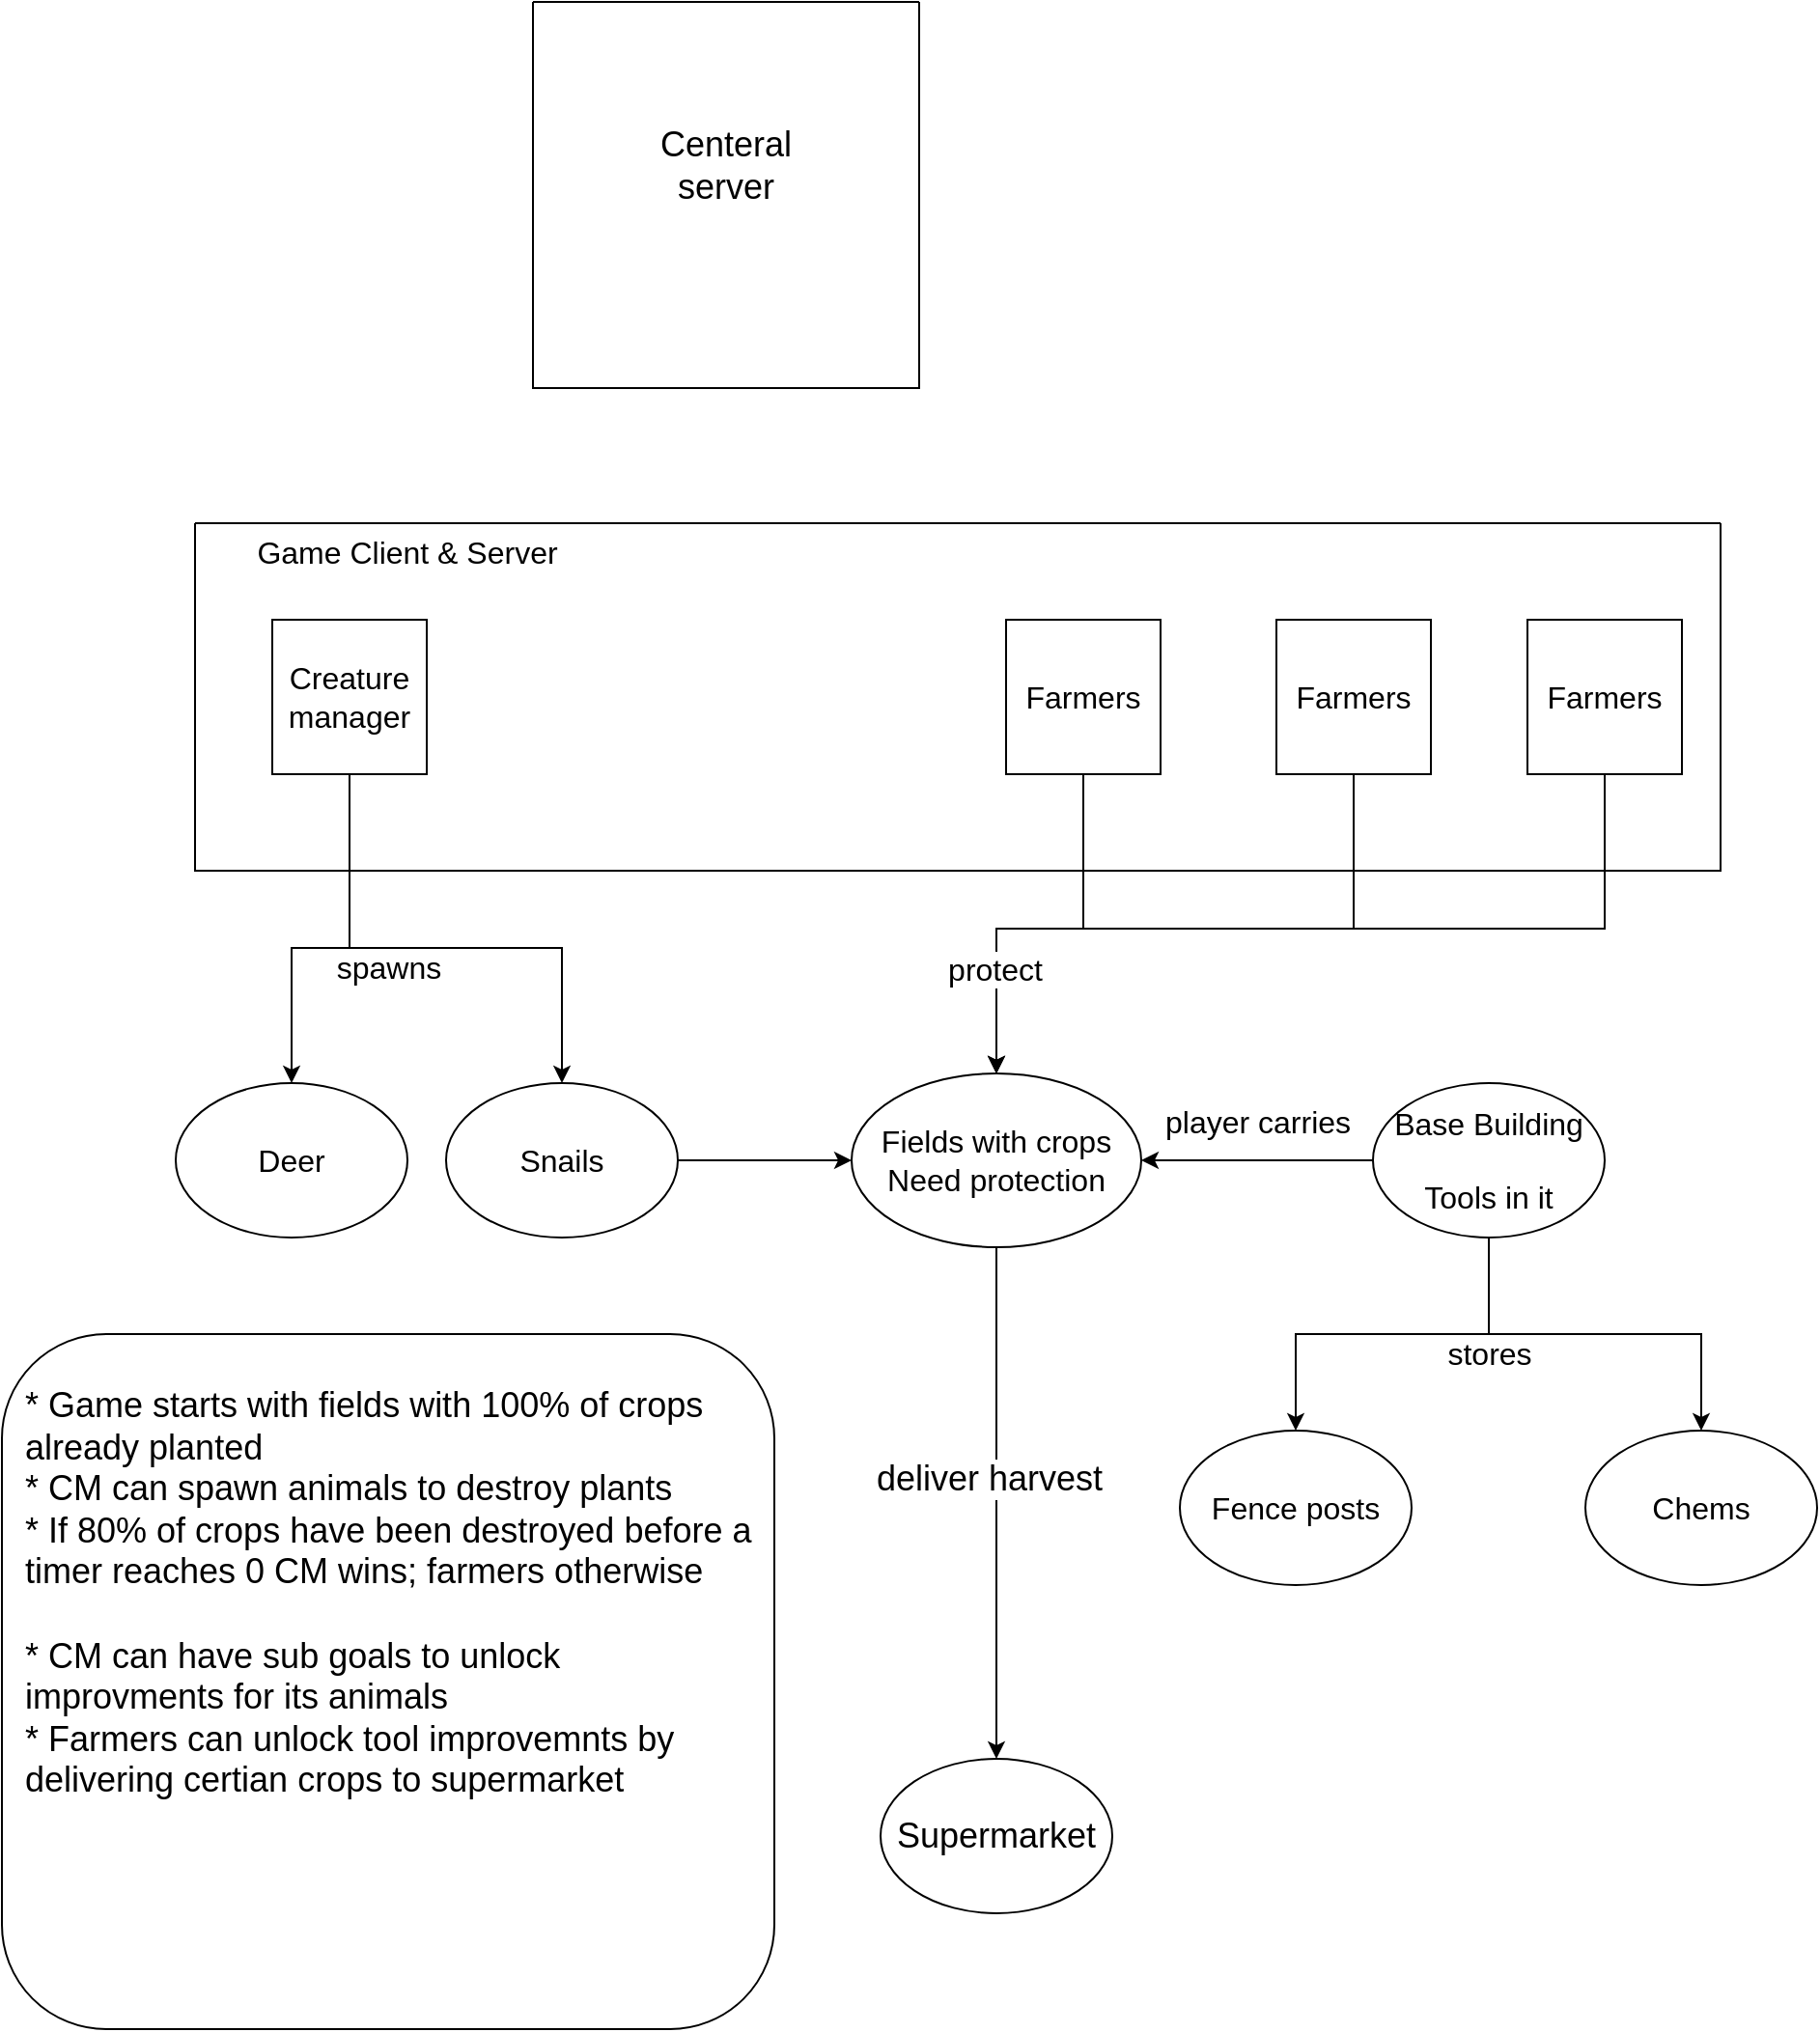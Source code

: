 <mxfile version="17.1.1" type="github">
  <diagram id="Z3UGZ530ziYzLiBbJEdt" name="Page-1">
    <mxGraphModel dx="1782" dy="1803" grid="1" gridSize="10" guides="1" tooltips="1" connect="1" arrows="1" fold="1" page="1" pageScale="1" pageWidth="850" pageHeight="1100" math="0" shadow="0">
      <root>
        <mxCell id="0" />
        <mxCell id="1" parent="0" />
        <mxCell id="Mtt0H75ktQKiFJMiycaz-18" style="edgeStyle=orthogonalEdgeStyle;rounded=0;orthogonalLoop=1;jettySize=auto;html=1;exitX=0.5;exitY=1;exitDx=0;exitDy=0;entryX=0.5;entryY=0;entryDx=0;entryDy=0;fontSize=16;" edge="1" parent="1" source="Mtt0H75ktQKiFJMiycaz-1" target="Mtt0H75ktQKiFJMiycaz-8">
          <mxGeometry relative="1" as="geometry">
            <Array as="points">
              <mxPoint x="130" y="250" />
              <mxPoint x="100" y="250" />
            </Array>
          </mxGeometry>
        </mxCell>
        <mxCell id="Mtt0H75ktQKiFJMiycaz-19" style="edgeStyle=orthogonalEdgeStyle;rounded=0;orthogonalLoop=1;jettySize=auto;html=1;exitX=0.75;exitY=1;exitDx=0;exitDy=0;entryX=0.5;entryY=0;entryDx=0;entryDy=0;fontSize=16;" edge="1" parent="1" source="Mtt0H75ktQKiFJMiycaz-1" target="Mtt0H75ktQKiFJMiycaz-16">
          <mxGeometry relative="1" as="geometry">
            <Array as="points">
              <mxPoint x="130" y="160" />
              <mxPoint x="130" y="250" />
              <mxPoint x="240" y="250" />
            </Array>
          </mxGeometry>
        </mxCell>
        <mxCell id="Mtt0H75ktQKiFJMiycaz-20" value="&lt;div&gt;spawns&lt;/div&gt;" style="edgeLabel;html=1;align=center;verticalAlign=middle;resizable=0;points=[];fontSize=16;" vertex="1" connectable="0" parent="Mtt0H75ktQKiFJMiycaz-19">
          <mxGeometry x="-0.139" y="-2" relative="1" as="geometry">
            <mxPoint x="5" y="8" as="offset" />
          </mxGeometry>
        </mxCell>
        <mxCell id="Mtt0H75ktQKiFJMiycaz-1" value="Creature manager" style="whiteSpace=wrap;html=1;aspect=fixed;fontSize=16;" vertex="1" parent="1">
          <mxGeometry x="90" y="80" width="80" height="80" as="geometry" />
        </mxCell>
        <mxCell id="Mtt0H75ktQKiFJMiycaz-22" style="edgeStyle=orthogonalEdgeStyle;rounded=0;orthogonalLoop=1;jettySize=auto;html=1;exitX=0.5;exitY=1;exitDx=0;exitDy=0;entryX=0.5;entryY=0;entryDx=0;entryDy=0;fontSize=16;" edge="1" parent="1" source="Mtt0H75ktQKiFJMiycaz-2" target="Mtt0H75ktQKiFJMiycaz-7">
          <mxGeometry relative="1" as="geometry">
            <Array as="points">
              <mxPoint x="510" y="240" />
              <mxPoint x="465" y="240" />
            </Array>
          </mxGeometry>
        </mxCell>
        <mxCell id="Mtt0H75ktQKiFJMiycaz-2" value="Farmers" style="whiteSpace=wrap;html=1;aspect=fixed;fontSize=16;" vertex="1" parent="1">
          <mxGeometry x="470" y="80" width="80" height="80" as="geometry" />
        </mxCell>
        <mxCell id="Mtt0H75ktQKiFJMiycaz-23" style="edgeStyle=orthogonalEdgeStyle;rounded=0;orthogonalLoop=1;jettySize=auto;html=1;exitX=0.5;exitY=1;exitDx=0;exitDy=0;entryX=0.5;entryY=0;entryDx=0;entryDy=0;fontSize=16;" edge="1" parent="1" source="Mtt0H75ktQKiFJMiycaz-3" target="Mtt0H75ktQKiFJMiycaz-7">
          <mxGeometry relative="1" as="geometry">
            <Array as="points">
              <mxPoint x="650" y="240" />
              <mxPoint x="465" y="240" />
            </Array>
          </mxGeometry>
        </mxCell>
        <mxCell id="Mtt0H75ktQKiFJMiycaz-3" value="Farmers" style="whiteSpace=wrap;html=1;aspect=fixed;fontSize=16;" vertex="1" parent="1">
          <mxGeometry x="610" y="80" width="80" height="80" as="geometry" />
        </mxCell>
        <mxCell id="Mtt0H75ktQKiFJMiycaz-24" style="edgeStyle=orthogonalEdgeStyle;rounded=0;orthogonalLoop=1;jettySize=auto;html=1;entryX=0.5;entryY=0;entryDx=0;entryDy=0;fontSize=16;" edge="1" parent="1" source="Mtt0H75ktQKiFJMiycaz-4" target="Mtt0H75ktQKiFJMiycaz-7">
          <mxGeometry relative="1" as="geometry">
            <Array as="points">
              <mxPoint x="780" y="240" />
              <mxPoint x="465" y="240" />
            </Array>
          </mxGeometry>
        </mxCell>
        <mxCell id="Mtt0H75ktQKiFJMiycaz-25" value="&lt;div&gt;protect&lt;/div&gt;" style="edgeLabel;html=1;align=center;verticalAlign=middle;resizable=0;points=[];fontSize=16;" vertex="1" connectable="0" parent="Mtt0H75ktQKiFJMiycaz-24">
          <mxGeometry x="0.77" y="-1" relative="1" as="geometry">
            <mxPoint as="offset" />
          </mxGeometry>
        </mxCell>
        <mxCell id="Mtt0H75ktQKiFJMiycaz-4" value="Farmers" style="whiteSpace=wrap;html=1;aspect=fixed;fontSize=16;" vertex="1" parent="1">
          <mxGeometry x="740" y="80" width="80" height="80" as="geometry" />
        </mxCell>
        <mxCell id="Mtt0H75ktQKiFJMiycaz-11" style="edgeStyle=orthogonalEdgeStyle;rounded=0;orthogonalLoop=1;jettySize=auto;html=1;entryX=0.5;entryY=0;entryDx=0;entryDy=0;" edge="1" parent="1" source="Mtt0H75ktQKiFJMiycaz-5" target="Mtt0H75ktQKiFJMiycaz-9">
          <mxGeometry relative="1" as="geometry" />
        </mxCell>
        <mxCell id="Mtt0H75ktQKiFJMiycaz-12" style="edgeStyle=orthogonalEdgeStyle;rounded=0;orthogonalLoop=1;jettySize=auto;html=1;exitX=0.5;exitY=1;exitDx=0;exitDy=0;entryX=0.5;entryY=0;entryDx=0;entryDy=0;" edge="1" parent="1" source="Mtt0H75ktQKiFJMiycaz-5" target="Mtt0H75ktQKiFJMiycaz-10">
          <mxGeometry relative="1" as="geometry" />
        </mxCell>
        <mxCell id="Mtt0H75ktQKiFJMiycaz-13" value="stores" style="edgeLabel;html=1;align=center;verticalAlign=middle;resizable=0;points=[];fontSize=16;" vertex="1" connectable="0" parent="Mtt0H75ktQKiFJMiycaz-12">
          <mxGeometry x="-0.19" relative="1" as="geometry">
            <mxPoint x="-35" y="10" as="offset" />
          </mxGeometry>
        </mxCell>
        <mxCell id="Mtt0H75ktQKiFJMiycaz-14" style="edgeStyle=orthogonalEdgeStyle;rounded=0;orthogonalLoop=1;jettySize=auto;html=1;entryX=1;entryY=0.5;entryDx=0;entryDy=0;fontSize=16;" edge="1" parent="1" source="Mtt0H75ktQKiFJMiycaz-5" target="Mtt0H75ktQKiFJMiycaz-7">
          <mxGeometry relative="1" as="geometry" />
        </mxCell>
        <mxCell id="Mtt0H75ktQKiFJMiycaz-15" value="player carries" style="edgeLabel;html=1;align=center;verticalAlign=middle;resizable=0;points=[];fontSize=16;" vertex="1" connectable="0" parent="Mtt0H75ktQKiFJMiycaz-14">
          <mxGeometry x="0.233" relative="1" as="geometry">
            <mxPoint x="14" y="-20" as="offset" />
          </mxGeometry>
        </mxCell>
        <mxCell id="Mtt0H75ktQKiFJMiycaz-5" value="Base Building&lt;br style=&quot;font-size: 16px;&quot;&gt;&lt;br style=&quot;font-size: 16px;&quot;&gt;Tools in it" style="ellipse;whiteSpace=wrap;html=1;fontSize=16;" vertex="1" parent="1">
          <mxGeometry x="660" y="320" width="120" height="80" as="geometry" />
        </mxCell>
        <mxCell id="Mtt0H75ktQKiFJMiycaz-36" style="edgeStyle=orthogonalEdgeStyle;rounded=0;orthogonalLoop=1;jettySize=auto;html=1;entryX=0.5;entryY=0;entryDx=0;entryDy=0;fontSize=18;" edge="1" parent="1" source="Mtt0H75ktQKiFJMiycaz-7" target="Mtt0H75ktQKiFJMiycaz-35">
          <mxGeometry relative="1" as="geometry" />
        </mxCell>
        <mxCell id="Mtt0H75ktQKiFJMiycaz-37" value="deliver harvest" style="edgeLabel;html=1;align=center;verticalAlign=middle;resizable=0;points=[];fontSize=18;" vertex="1" connectable="0" parent="Mtt0H75ktQKiFJMiycaz-36">
          <mxGeometry x="-0.094" y="-4" relative="1" as="geometry">
            <mxPoint as="offset" />
          </mxGeometry>
        </mxCell>
        <mxCell id="Mtt0H75ktQKiFJMiycaz-7" value="Fields with crops&lt;br style=&quot;font-size: 16px;&quot;&gt;Need protection" style="ellipse;whiteSpace=wrap;html=1;fontSize=16;" vertex="1" parent="1">
          <mxGeometry x="390" y="315" width="150" height="90" as="geometry" />
        </mxCell>
        <mxCell id="Mtt0H75ktQKiFJMiycaz-8" value="Deer" style="ellipse;whiteSpace=wrap;html=1;fontSize=16;" vertex="1" parent="1">
          <mxGeometry x="40" y="320" width="120" height="80" as="geometry" />
        </mxCell>
        <mxCell id="Mtt0H75ktQKiFJMiycaz-9" value="Fence posts" style="ellipse;whiteSpace=wrap;html=1;fontSize=16;" vertex="1" parent="1">
          <mxGeometry x="560" y="500" width="120" height="80" as="geometry" />
        </mxCell>
        <mxCell id="Mtt0H75ktQKiFJMiycaz-10" value="Chems" style="ellipse;whiteSpace=wrap;html=1;fontSize=16;" vertex="1" parent="1">
          <mxGeometry x="770" y="500" width="120" height="80" as="geometry" />
        </mxCell>
        <mxCell id="Mtt0H75ktQKiFJMiycaz-21" style="edgeStyle=orthogonalEdgeStyle;rounded=0;orthogonalLoop=1;jettySize=auto;html=1;exitX=1;exitY=0.5;exitDx=0;exitDy=0;entryX=0;entryY=0.5;entryDx=0;entryDy=0;fontSize=16;" edge="1" parent="1" source="Mtt0H75ktQKiFJMiycaz-16" target="Mtt0H75ktQKiFJMiycaz-7">
          <mxGeometry relative="1" as="geometry" />
        </mxCell>
        <mxCell id="Mtt0H75ktQKiFJMiycaz-16" value="Snails" style="ellipse;whiteSpace=wrap;html=1;fontSize=16;" vertex="1" parent="1">
          <mxGeometry x="180" y="320" width="120" height="80" as="geometry" />
        </mxCell>
        <mxCell id="Mtt0H75ktQKiFJMiycaz-30" value="" style="swimlane;startSize=0;fontSize=16;" vertex="1" parent="1">
          <mxGeometry x="50" y="30" width="790" height="180" as="geometry" />
        </mxCell>
        <mxCell id="Mtt0H75ktQKiFJMiycaz-31" value="Game Client &amp;amp; Server" style="text;html=1;strokeColor=none;fillColor=none;align=center;verticalAlign=middle;whiteSpace=wrap;rounded=0;fontSize=16;" vertex="1" parent="Mtt0H75ktQKiFJMiycaz-30">
          <mxGeometry x="10" width="200" height="30" as="geometry" />
        </mxCell>
        <mxCell id="Mtt0H75ktQKiFJMiycaz-33" value="" style="rounded=1;whiteSpace=wrap;html=1;fontSize=16;" vertex="1" parent="1">
          <mxGeometry x="-50" y="450" width="400" height="360" as="geometry" />
        </mxCell>
        <mxCell id="Mtt0H75ktQKiFJMiycaz-34" value="* Game starts with fields with 100% of crops already planted&lt;br&gt;* CM can spawn animals to destroy plants&lt;br&gt;* If 80% of crops have been destroyed before a timer reaches 0 CM wins; farmers otherwise&lt;br&gt;&lt;br&gt;* CM can have sub goals to unlock improvments for its animals&lt;br&gt;* Farmers can unlock tool improvemnts by delivering certian crops to supermarket" style="text;html=1;strokeColor=none;fillColor=none;align=left;verticalAlign=top;whiteSpace=wrap;rounded=0;fontSize=18;" vertex="1" parent="1">
          <mxGeometry x="-40" y="470" width="380" height="210" as="geometry" />
        </mxCell>
        <mxCell id="Mtt0H75ktQKiFJMiycaz-35" value="Supermarket" style="ellipse;whiteSpace=wrap;html=1;fontSize=18;" vertex="1" parent="1">
          <mxGeometry x="405" y="670" width="120" height="80" as="geometry" />
        </mxCell>
        <mxCell id="Mtt0H75ktQKiFJMiycaz-42" value="" style="swimlane;startSize=0;fontSize=18;" vertex="1" parent="1">
          <mxGeometry x="225" y="-240" width="200" height="200" as="geometry" />
        </mxCell>
        <mxCell id="Mtt0H75ktQKiFJMiycaz-43" value="Centeral server" style="text;html=1;strokeColor=none;fillColor=none;align=center;verticalAlign=middle;whiteSpace=wrap;rounded=0;fontSize=18;" vertex="1" parent="Mtt0H75ktQKiFJMiycaz-42">
          <mxGeometry x="70" y="70" width="60" height="30" as="geometry" />
        </mxCell>
      </root>
    </mxGraphModel>
  </diagram>
</mxfile>

